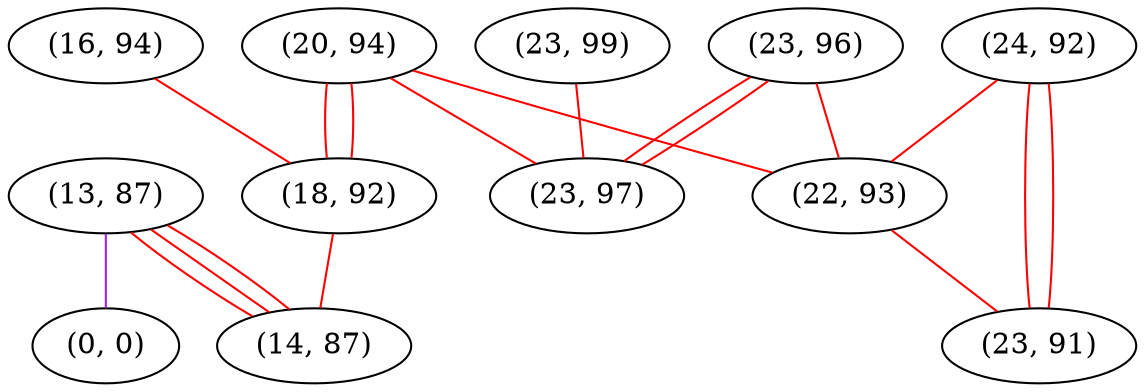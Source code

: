 graph "" {
"(13, 87)";
"(24, 92)";
"(16, 94)";
"(20, 94)";
"(23, 99)";
"(0, 0)";
"(23, 96)";
"(18, 92)";
"(22, 93)";
"(23, 97)";
"(23, 91)";
"(14, 87)";
"(13, 87)" -- "(0, 0)"  [color=purple, key=0, weight=4];
"(13, 87)" -- "(14, 87)"  [color=red, key=0, weight=1];
"(13, 87)" -- "(14, 87)"  [color=red, key=1, weight=1];
"(13, 87)" -- "(14, 87)"  [color=red, key=2, weight=1];
"(24, 92)" -- "(23, 91)"  [color=red, key=0, weight=1];
"(24, 92)" -- "(23, 91)"  [color=red, key=1, weight=1];
"(24, 92)" -- "(22, 93)"  [color=red, key=0, weight=1];
"(16, 94)" -- "(18, 92)"  [color=red, key=0, weight=1];
"(20, 94)" -- "(18, 92)"  [color=red, key=0, weight=1];
"(20, 94)" -- "(18, 92)"  [color=red, key=1, weight=1];
"(20, 94)" -- "(22, 93)"  [color=red, key=0, weight=1];
"(20, 94)" -- "(23, 97)"  [color=red, key=0, weight=1];
"(23, 99)" -- "(23, 97)"  [color=red, key=0, weight=1];
"(23, 96)" -- "(22, 93)"  [color=red, key=0, weight=1];
"(23, 96)" -- "(23, 97)"  [color=red, key=0, weight=1];
"(23, 96)" -- "(23, 97)"  [color=red, key=1, weight=1];
"(18, 92)" -- "(14, 87)"  [color=red, key=0, weight=1];
"(22, 93)" -- "(23, 91)"  [color=red, key=0, weight=1];
}

